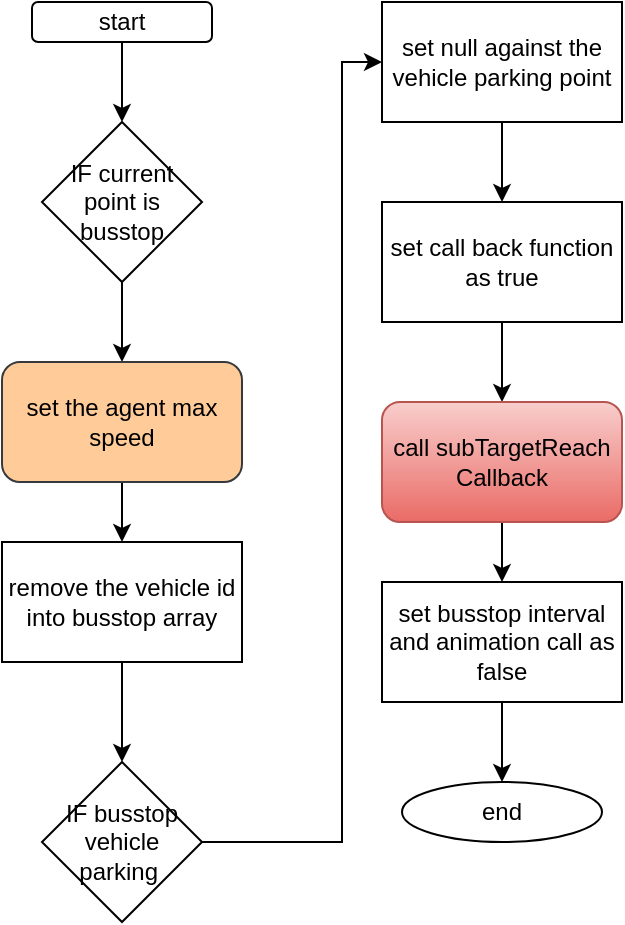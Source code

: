 <mxfile version="18.0.0" type="github">
  <diagram id="FG806Fef70JEu1yqkclO" name="Page-1">
    <mxGraphModel dx="1038" dy="579" grid="1" gridSize="10" guides="1" tooltips="1" connect="1" arrows="1" fold="1" page="1" pageScale="1" pageWidth="850" pageHeight="1100" math="0" shadow="0">
      <root>
        <mxCell id="0" />
        <mxCell id="1" parent="0" />
        <mxCell id="xFWoyUKTcyzcPT_Mkslx-3" value="" style="edgeStyle=orthogonalEdgeStyle;rounded=0;orthogonalLoop=1;jettySize=auto;html=1;" edge="1" parent="1" source="xFWoyUKTcyzcPT_Mkslx-1" target="xFWoyUKTcyzcPT_Mkslx-2">
          <mxGeometry relative="1" as="geometry" />
        </mxCell>
        <mxCell id="xFWoyUKTcyzcPT_Mkslx-1" value="start" style="rounded=1;whiteSpace=wrap;html=1;" vertex="1" parent="1">
          <mxGeometry x="45" y="50" width="90" height="20" as="geometry" />
        </mxCell>
        <mxCell id="xFWoyUKTcyzcPT_Mkslx-5" value="" style="edgeStyle=orthogonalEdgeStyle;rounded=0;orthogonalLoop=1;jettySize=auto;html=1;" edge="1" parent="1" source="xFWoyUKTcyzcPT_Mkslx-2" target="xFWoyUKTcyzcPT_Mkslx-4">
          <mxGeometry relative="1" as="geometry" />
        </mxCell>
        <mxCell id="xFWoyUKTcyzcPT_Mkslx-2" value="IF current point is busstop" style="rhombus;whiteSpace=wrap;html=1;" vertex="1" parent="1">
          <mxGeometry x="50" y="110" width="80" height="80" as="geometry" />
        </mxCell>
        <mxCell id="xFWoyUKTcyzcPT_Mkslx-7" value="" style="edgeStyle=orthogonalEdgeStyle;rounded=0;orthogonalLoop=1;jettySize=auto;html=1;" edge="1" parent="1" source="xFWoyUKTcyzcPT_Mkslx-4" target="xFWoyUKTcyzcPT_Mkslx-6">
          <mxGeometry relative="1" as="geometry" />
        </mxCell>
        <mxCell id="xFWoyUKTcyzcPT_Mkslx-4" value="set the agent max speed" style="rounded=1;whiteSpace=wrap;html=1;fillColor=#ffcc99;strokeColor=#36393d;" vertex="1" parent="1">
          <mxGeometry x="30" y="230" width="120" height="60" as="geometry" />
        </mxCell>
        <mxCell id="xFWoyUKTcyzcPT_Mkslx-9" value="" style="edgeStyle=orthogonalEdgeStyle;rounded=0;orthogonalLoop=1;jettySize=auto;html=1;" edge="1" parent="1" source="xFWoyUKTcyzcPT_Mkslx-6" target="xFWoyUKTcyzcPT_Mkslx-8">
          <mxGeometry relative="1" as="geometry" />
        </mxCell>
        <mxCell id="xFWoyUKTcyzcPT_Mkslx-6" value="remove the vehicle id into busstop array" style="rounded=0;whiteSpace=wrap;html=1;" vertex="1" parent="1">
          <mxGeometry x="30" y="320" width="120" height="60" as="geometry" />
        </mxCell>
        <mxCell id="xFWoyUKTcyzcPT_Mkslx-11" value="" style="edgeStyle=orthogonalEdgeStyle;rounded=0;orthogonalLoop=1;jettySize=auto;html=1;" edge="1" parent="1" source="xFWoyUKTcyzcPT_Mkslx-8" target="xFWoyUKTcyzcPT_Mkslx-10">
          <mxGeometry relative="1" as="geometry">
            <Array as="points">
              <mxPoint x="200" y="470" />
              <mxPoint x="200" y="80" />
            </Array>
          </mxGeometry>
        </mxCell>
        <mxCell id="xFWoyUKTcyzcPT_Mkslx-8" value="IF busstop vehicle parking&amp;nbsp;" style="rhombus;whiteSpace=wrap;html=1;rounded=0;" vertex="1" parent="1">
          <mxGeometry x="50" y="430" width="80" height="80" as="geometry" />
        </mxCell>
        <mxCell id="xFWoyUKTcyzcPT_Mkslx-13" value="" style="edgeStyle=orthogonalEdgeStyle;rounded=0;orthogonalLoop=1;jettySize=auto;html=1;" edge="1" parent="1" source="xFWoyUKTcyzcPT_Mkslx-10" target="xFWoyUKTcyzcPT_Mkslx-12">
          <mxGeometry relative="1" as="geometry" />
        </mxCell>
        <mxCell id="xFWoyUKTcyzcPT_Mkslx-10" value="set null against the vehicle parking point" style="whiteSpace=wrap;html=1;rounded=0;" vertex="1" parent="1">
          <mxGeometry x="220" y="50" width="120" height="60" as="geometry" />
        </mxCell>
        <mxCell id="xFWoyUKTcyzcPT_Mkslx-15" value="" style="edgeStyle=orthogonalEdgeStyle;rounded=0;orthogonalLoop=1;jettySize=auto;html=1;" edge="1" parent="1" source="xFWoyUKTcyzcPT_Mkslx-12" target="xFWoyUKTcyzcPT_Mkslx-14">
          <mxGeometry relative="1" as="geometry" />
        </mxCell>
        <mxCell id="xFWoyUKTcyzcPT_Mkslx-12" value="set call back function as true" style="whiteSpace=wrap;html=1;rounded=0;" vertex="1" parent="1">
          <mxGeometry x="220" y="150" width="120" height="60" as="geometry" />
        </mxCell>
        <mxCell id="xFWoyUKTcyzcPT_Mkslx-17" value="" style="edgeStyle=orthogonalEdgeStyle;rounded=0;orthogonalLoop=1;jettySize=auto;html=1;" edge="1" parent="1" source="xFWoyUKTcyzcPT_Mkslx-14" target="xFWoyUKTcyzcPT_Mkslx-16">
          <mxGeometry relative="1" as="geometry" />
        </mxCell>
        <mxCell id="xFWoyUKTcyzcPT_Mkslx-14" value="call&amp;nbsp;subTargetReach&lt;br&gt;Callback" style="rounded=1;whiteSpace=wrap;html=1;fillColor=#f8cecc;gradientColor=#ea6b66;strokeColor=#b85450;" vertex="1" parent="1">
          <mxGeometry x="220" y="250" width="120" height="60" as="geometry" />
        </mxCell>
        <mxCell id="xFWoyUKTcyzcPT_Mkslx-19" value="" style="edgeStyle=orthogonalEdgeStyle;rounded=0;orthogonalLoop=1;jettySize=auto;html=1;" edge="1" parent="1" source="xFWoyUKTcyzcPT_Mkslx-16" target="xFWoyUKTcyzcPT_Mkslx-18">
          <mxGeometry relative="1" as="geometry" />
        </mxCell>
        <mxCell id="xFWoyUKTcyzcPT_Mkslx-16" value="set busstop interval and animation call as false" style="whiteSpace=wrap;html=1;rounded=0;" vertex="1" parent="1">
          <mxGeometry x="220" y="340" width="120" height="60" as="geometry" />
        </mxCell>
        <mxCell id="xFWoyUKTcyzcPT_Mkslx-18" value="end" style="ellipse;whiteSpace=wrap;html=1;rounded=0;" vertex="1" parent="1">
          <mxGeometry x="230" y="440" width="100" height="30" as="geometry" />
        </mxCell>
      </root>
    </mxGraphModel>
  </diagram>
</mxfile>
